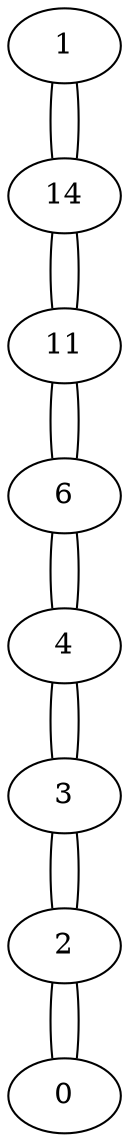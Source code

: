 graph {
	1 [label=1]
	1 -- 14
	14 [label=14]
	14 -- 1
	14 -- 11
	11 [label=11]
	11 -- 14
	11 -- 6
	6 [label=6]
	6 -- 11
	6 -- 4
	4 [label=4]
	4 -- 6
	4 -- 3
	3 [label=3]
	3 -- 4
	3 -- 2
	2 [label=2]
	2 -- 3
	2 -- 0
	0 [label=0]
	0 -- 2
}
